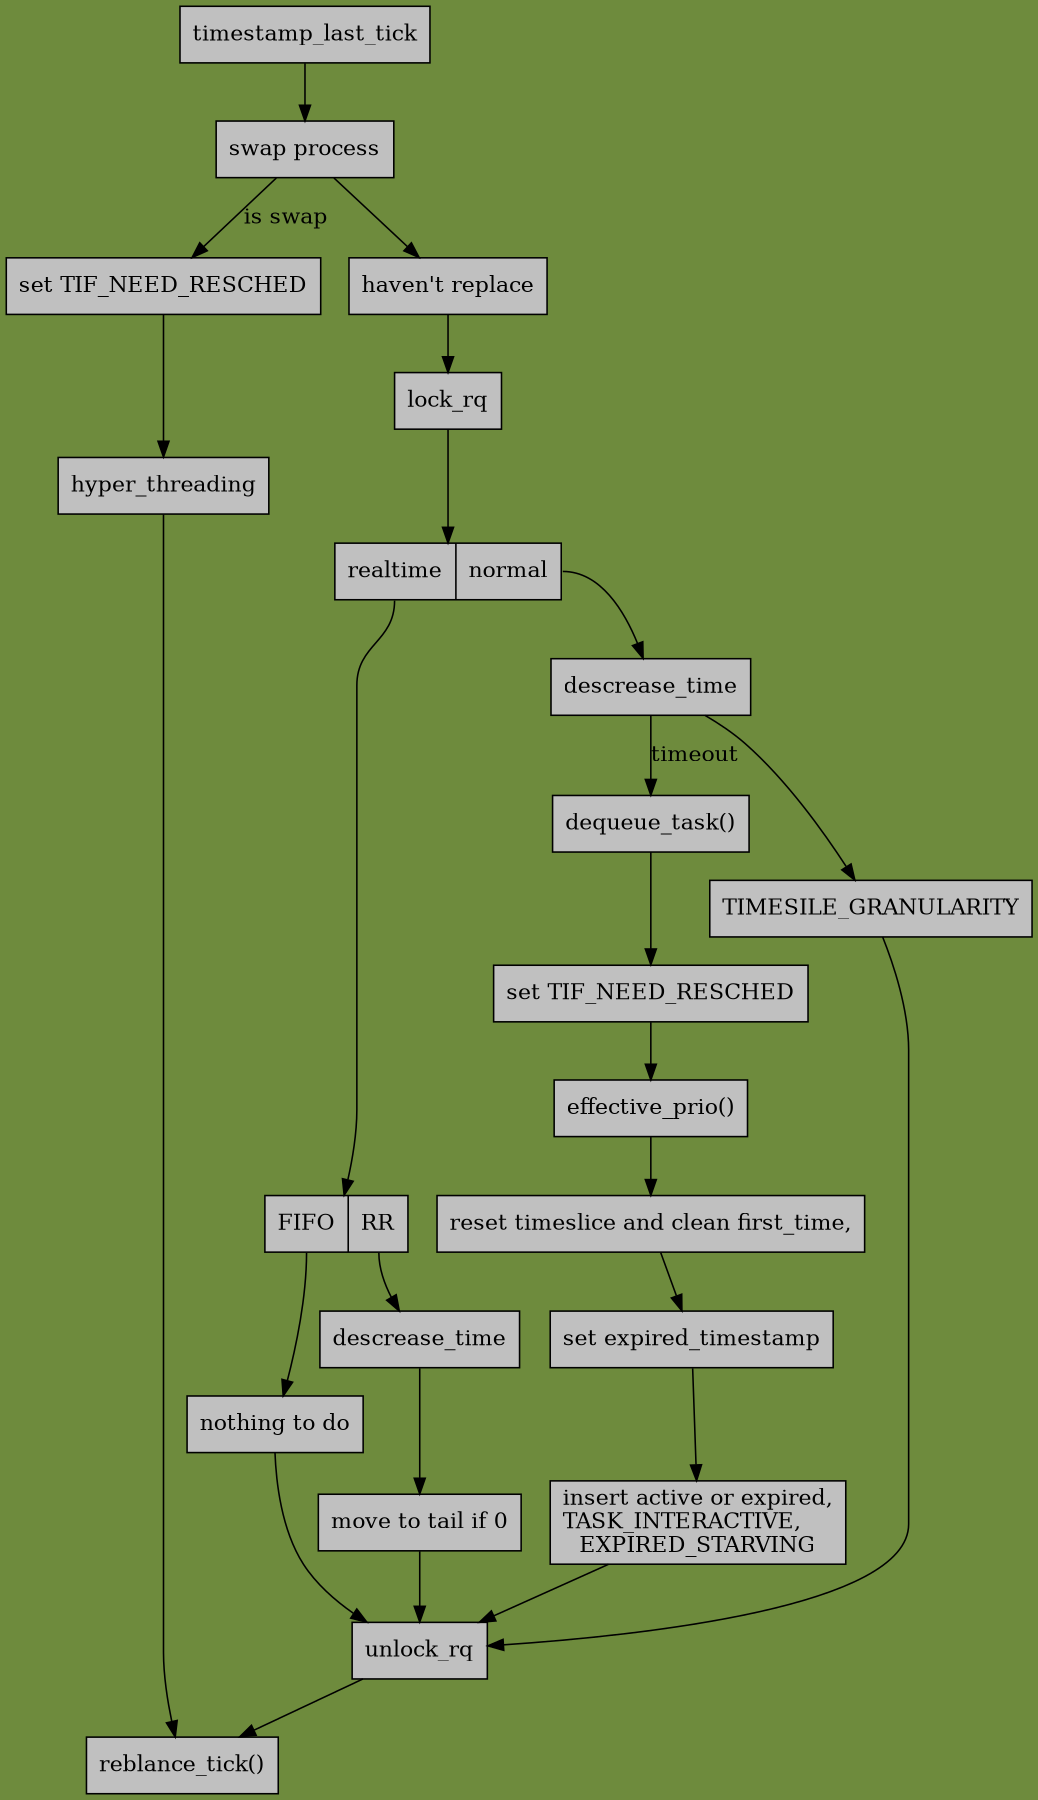 digraph scheduler_tick{
        size="10,12";
        ratio=filled;
        bgcolor=darkolivegreen4;
        node[style=filled,shape=box,fillcolor=gray];
        timestamp_last_tick;
        swap_process[label="swap process"];
        set_TIF_NEED_RESCHED_swap[label="set TIF_NEED_RESCHED"];
        set_TIF_NEED_RESCHED_normal[label="set TIF_NEED_RESCHED"];
        hyper_threading;
        replace[label="haven't replace"];
        lock_rq[label="lock_rq"];
        descrease_time[shape=record,label="{{<f0>realtime|<f1>normal}}"];
        descrease_time_fifo[label="descrease_time"];
        descrease_time_normal[label="descrease_time"];
        effective_prio[label="effective_prio()"];
        
        fifo_rr[shape=record,label="{{<f0>FIFO|<f1>RR}}"];
        nothing[label="nothing to do"];
        move_tail[label="move to tail if 0"];
        dequeue_task[label="dequeue_task()"];
        reset_clean_time[label="reset timeslice and clean first_time,"];
        set_expired_timestamp[label="set expired_timestamp"];
        insert_active_expired[label="insert active or expired,\lTASK_INTERACTIVE,\lEXPIRED_STARVING"];
        timesile_granularity[label="TIMESILE_GRANULARITY"];
        unlock_rq[label="unlock_rq"];
        reblance_tick[label="reblance_tick()"];
        
        timestamp_last_tick -> swap_process;
        swap_process -> replace;
        replace -> lock_rq;
        lock_rq -> descrease_time;
        
        descrease_time:f0 -> fifo_rr;
        fifo_rr:f0:s -> nothing;
        fifo_rr:f1 -> descrease_time_fifo;
        descrease_time_fifo -> move_tail;
        
        unlock_rq -> reblance_tick;
        swap_process -> set_TIF_NEED_RESCHED_swap[label="is swap"];
        set_TIF_NEED_RESCHED_swap -> hyper_threading;
        hyper_threading -> reblance_tick;
        nothing -> unlock_rq;
        move_tail -> unlock_rq;
        
        descrease_time:f1 -> descrease_time_normal;
        descrease_time_normal -> timesile_granularity;
        descrease_time_normal -> dequeue_task[label="timeout"];
        dequeue_task -> set_TIF_NEED_RESCHED_normal;
        set_TIF_NEED_RESCHED_normal -> effective_prio;
        effective_prio -> reset_clean_time;
        reset_clean_time -> set_expired_timestamp;
        set_expired_timestamp -> insert_active_expired;
        insert_active_expired -> unlock_rq;
        timesile_granularity -> unlock_rq;
}
